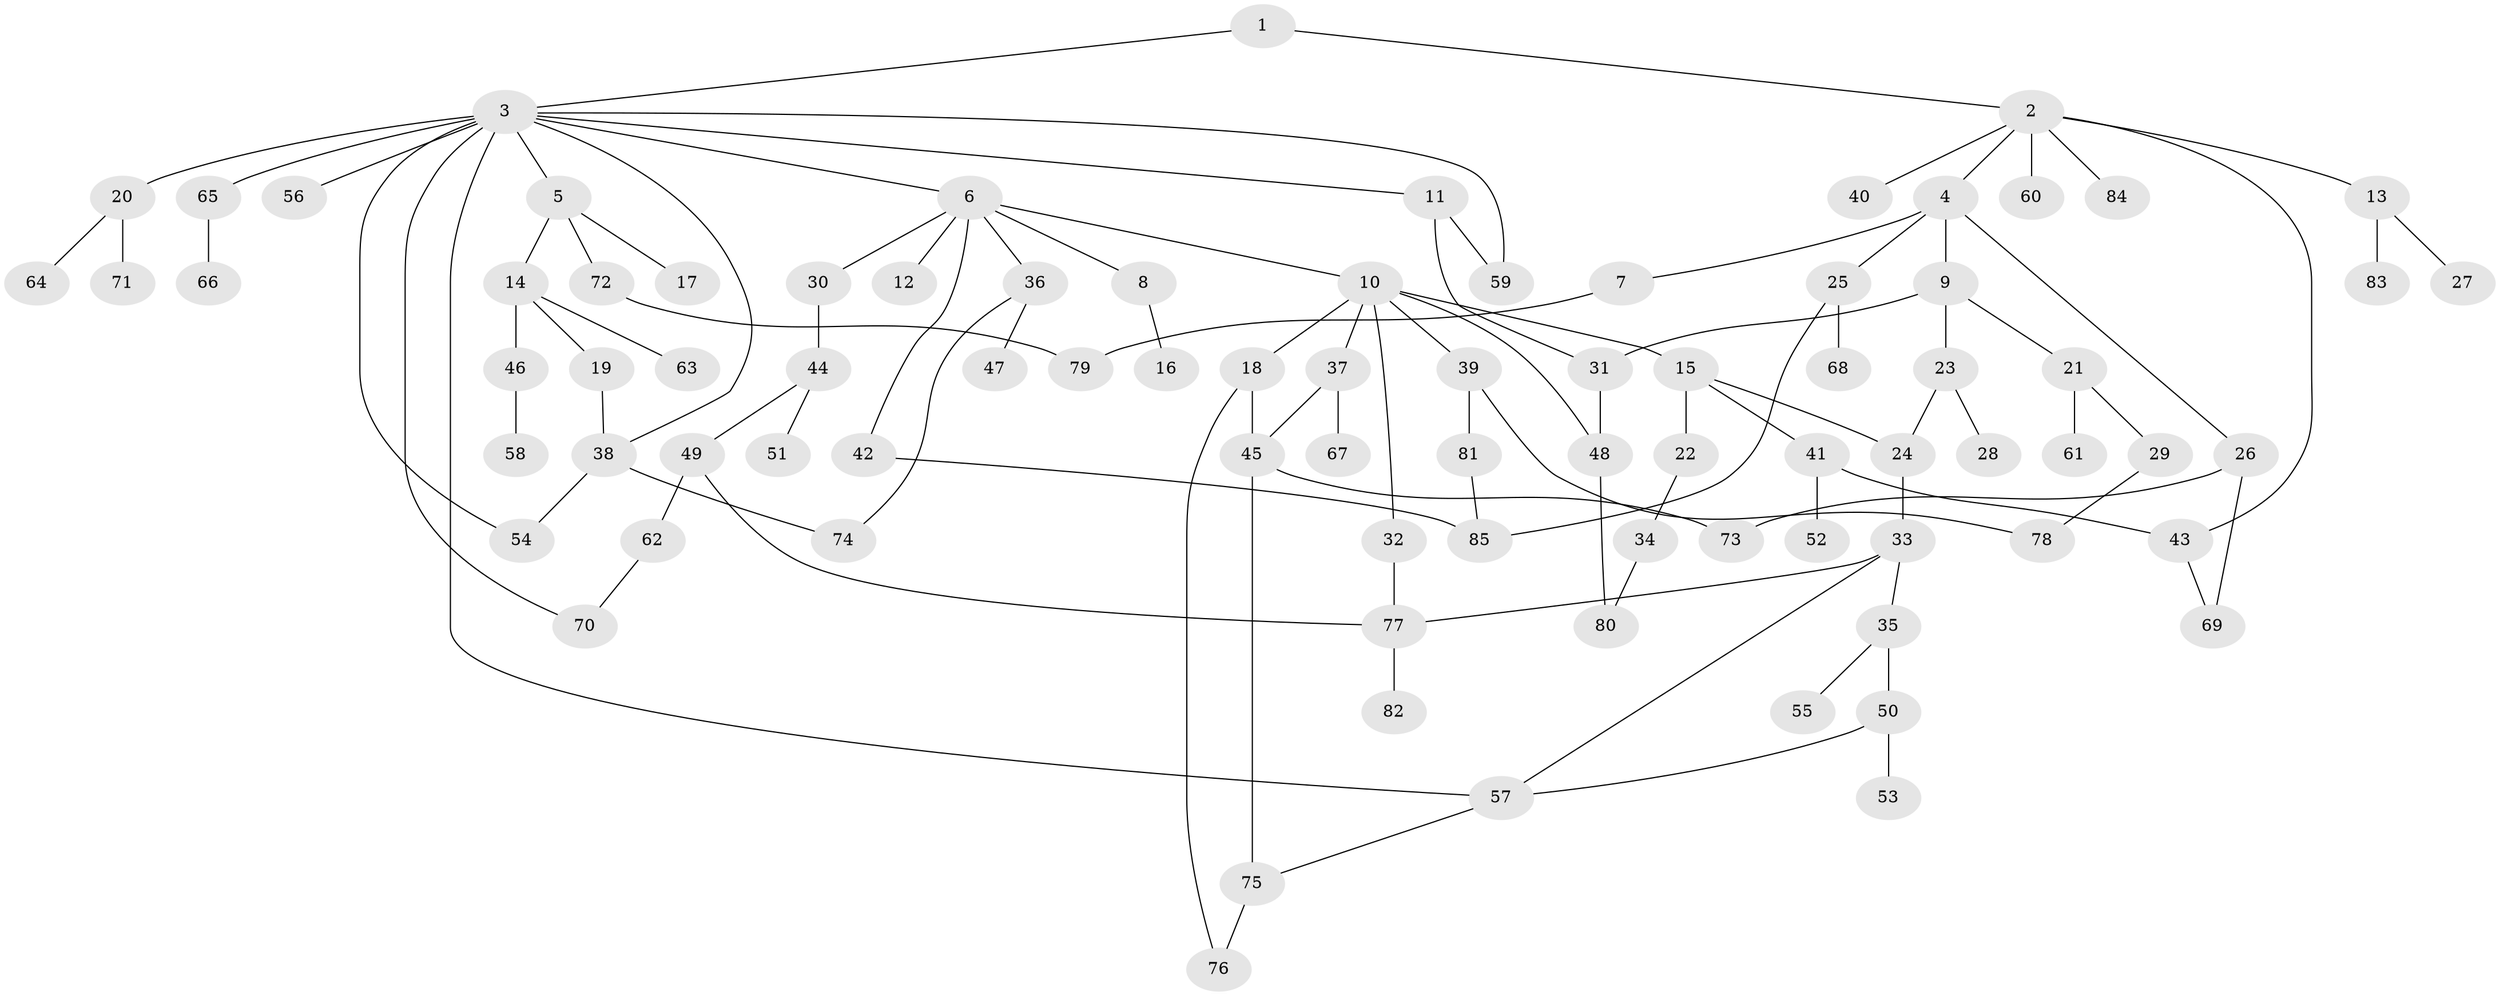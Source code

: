 // coarse degree distribution, {6: 0.08823529411764706, 3: 0.23529411764705882, 8: 0.029411764705882353, 2: 0.4411764705882353, 1: 0.08823529411764706, 9: 0.029411764705882353, 4: 0.08823529411764706}
// Generated by graph-tools (version 1.1) at 2025/49/03/04/25 22:49:11]
// undirected, 85 vertices, 107 edges
graph export_dot {
  node [color=gray90,style=filled];
  1;
  2;
  3;
  4;
  5;
  6;
  7;
  8;
  9;
  10;
  11;
  12;
  13;
  14;
  15;
  16;
  17;
  18;
  19;
  20;
  21;
  22;
  23;
  24;
  25;
  26;
  27;
  28;
  29;
  30;
  31;
  32;
  33;
  34;
  35;
  36;
  37;
  38;
  39;
  40;
  41;
  42;
  43;
  44;
  45;
  46;
  47;
  48;
  49;
  50;
  51;
  52;
  53;
  54;
  55;
  56;
  57;
  58;
  59;
  60;
  61;
  62;
  63;
  64;
  65;
  66;
  67;
  68;
  69;
  70;
  71;
  72;
  73;
  74;
  75;
  76;
  77;
  78;
  79;
  80;
  81;
  82;
  83;
  84;
  85;
  1 -- 2;
  1 -- 3;
  2 -- 4;
  2 -- 13;
  2 -- 40;
  2 -- 43;
  2 -- 60;
  2 -- 84;
  3 -- 5;
  3 -- 6;
  3 -- 11;
  3 -- 20;
  3 -- 38;
  3 -- 54;
  3 -- 56;
  3 -- 59;
  3 -- 65;
  3 -- 57;
  3 -- 70;
  4 -- 7;
  4 -- 9;
  4 -- 25;
  4 -- 26;
  5 -- 14;
  5 -- 17;
  5 -- 72;
  6 -- 8;
  6 -- 10;
  6 -- 12;
  6 -- 30;
  6 -- 36;
  6 -- 42;
  7 -- 79;
  8 -- 16;
  9 -- 21;
  9 -- 23;
  9 -- 31;
  10 -- 15;
  10 -- 18;
  10 -- 32;
  10 -- 37;
  10 -- 39;
  10 -- 48;
  11 -- 31;
  11 -- 59;
  13 -- 27;
  13 -- 83;
  14 -- 19;
  14 -- 46;
  14 -- 63;
  15 -- 22;
  15 -- 24;
  15 -- 41;
  18 -- 45;
  18 -- 76;
  19 -- 38;
  20 -- 64;
  20 -- 71;
  21 -- 29;
  21 -- 61;
  22 -- 34;
  23 -- 28;
  23 -- 24;
  24 -- 33;
  25 -- 68;
  25 -- 85;
  26 -- 69;
  26 -- 73;
  29 -- 78;
  30 -- 44;
  31 -- 48;
  32 -- 77;
  33 -- 35;
  33 -- 57;
  33 -- 77;
  34 -- 80;
  35 -- 50;
  35 -- 55;
  36 -- 47;
  36 -- 74;
  37 -- 67;
  37 -- 45;
  38 -- 74;
  38 -- 54;
  39 -- 78;
  39 -- 81;
  41 -- 52;
  41 -- 43;
  42 -- 85;
  43 -- 69;
  44 -- 49;
  44 -- 51;
  45 -- 75;
  45 -- 73;
  46 -- 58;
  48 -- 80;
  49 -- 62;
  49 -- 77;
  50 -- 53;
  50 -- 57;
  57 -- 75;
  62 -- 70;
  65 -- 66;
  72 -- 79;
  75 -- 76;
  77 -- 82;
  81 -- 85;
}
